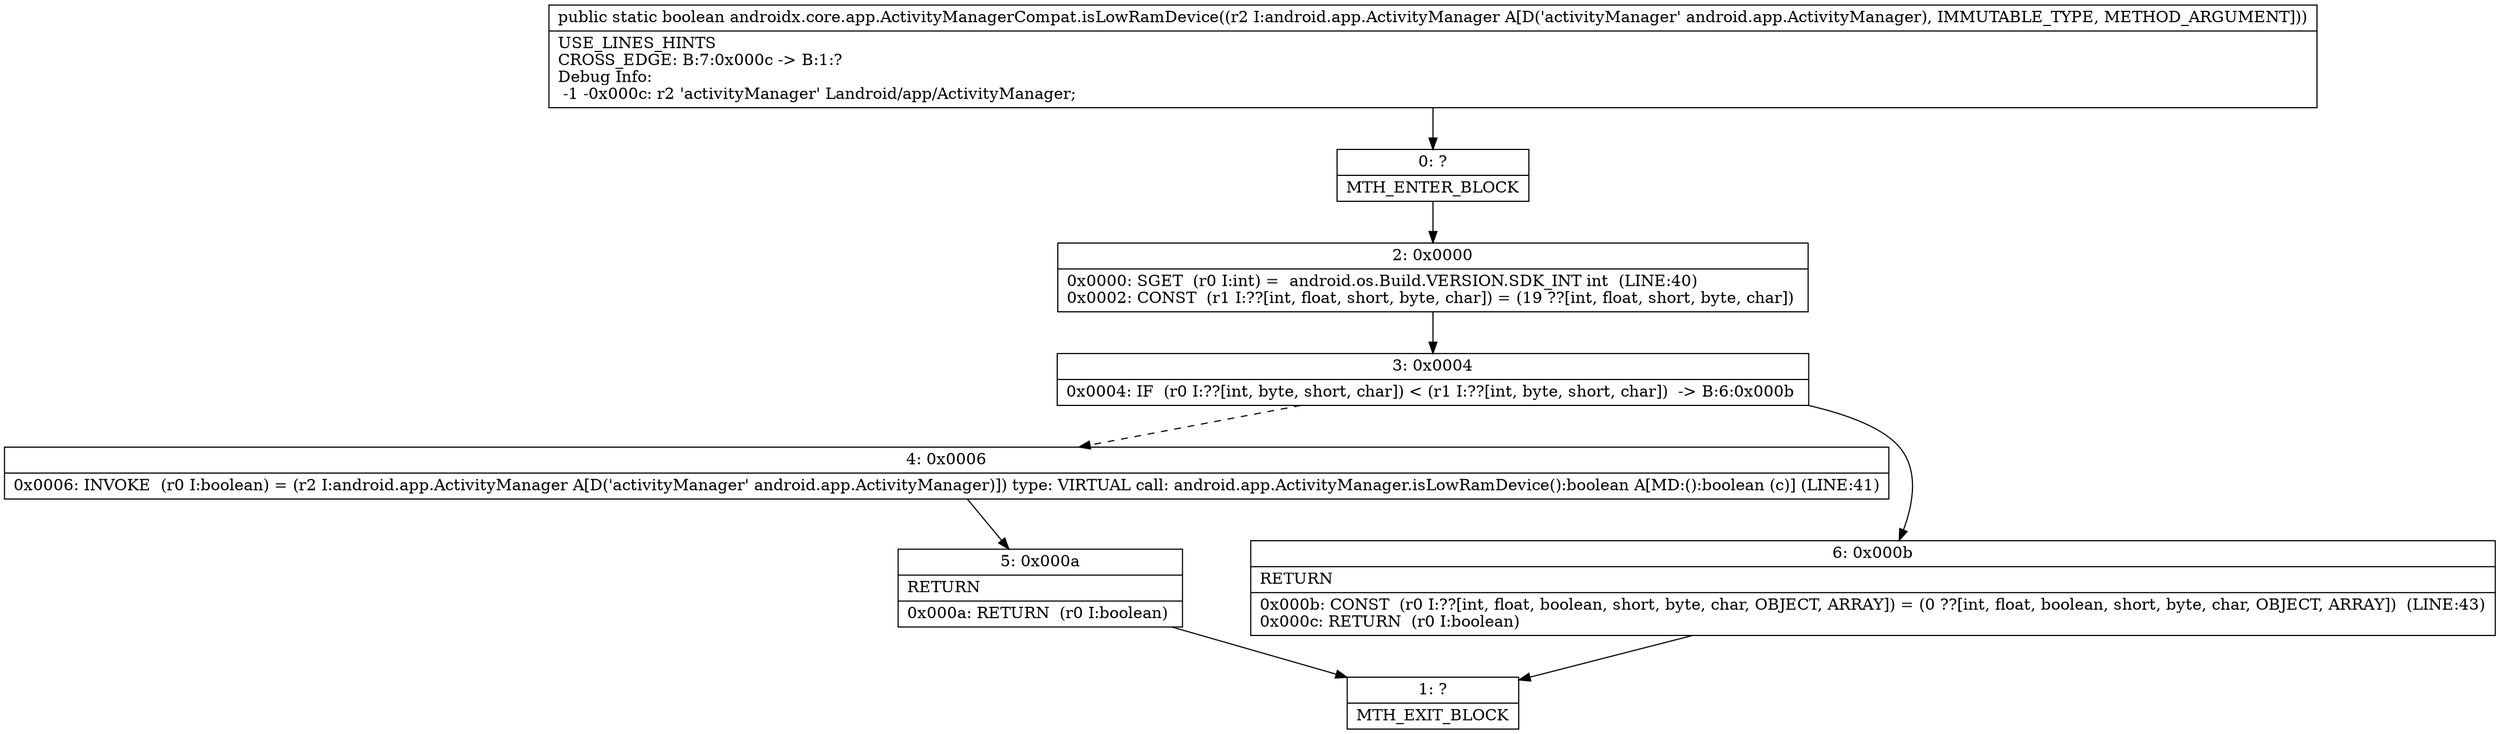 digraph "CFG forandroidx.core.app.ActivityManagerCompat.isLowRamDevice(Landroid\/app\/ActivityManager;)Z" {
Node_0 [shape=record,label="{0\:\ ?|MTH_ENTER_BLOCK\l}"];
Node_2 [shape=record,label="{2\:\ 0x0000|0x0000: SGET  (r0 I:int) =  android.os.Build.VERSION.SDK_INT int  (LINE:40)\l0x0002: CONST  (r1 I:??[int, float, short, byte, char]) = (19 ??[int, float, short, byte, char]) \l}"];
Node_3 [shape=record,label="{3\:\ 0x0004|0x0004: IF  (r0 I:??[int, byte, short, char]) \< (r1 I:??[int, byte, short, char])  \-\> B:6:0x000b \l}"];
Node_4 [shape=record,label="{4\:\ 0x0006|0x0006: INVOKE  (r0 I:boolean) = (r2 I:android.app.ActivityManager A[D('activityManager' android.app.ActivityManager)]) type: VIRTUAL call: android.app.ActivityManager.isLowRamDevice():boolean A[MD:():boolean (c)] (LINE:41)\l}"];
Node_5 [shape=record,label="{5\:\ 0x000a|RETURN\l|0x000a: RETURN  (r0 I:boolean) \l}"];
Node_1 [shape=record,label="{1\:\ ?|MTH_EXIT_BLOCK\l}"];
Node_6 [shape=record,label="{6\:\ 0x000b|RETURN\l|0x000b: CONST  (r0 I:??[int, float, boolean, short, byte, char, OBJECT, ARRAY]) = (0 ??[int, float, boolean, short, byte, char, OBJECT, ARRAY])  (LINE:43)\l0x000c: RETURN  (r0 I:boolean) \l}"];
MethodNode[shape=record,label="{public static boolean androidx.core.app.ActivityManagerCompat.isLowRamDevice((r2 I:android.app.ActivityManager A[D('activityManager' android.app.ActivityManager), IMMUTABLE_TYPE, METHOD_ARGUMENT]))  | USE_LINES_HINTS\lCROSS_EDGE: B:7:0x000c \-\> B:1:?\lDebug Info:\l  \-1 \-0x000c: r2 'activityManager' Landroid\/app\/ActivityManager;\l}"];
MethodNode -> Node_0;Node_0 -> Node_2;
Node_2 -> Node_3;
Node_3 -> Node_4[style=dashed];
Node_3 -> Node_6;
Node_4 -> Node_5;
Node_5 -> Node_1;
Node_6 -> Node_1;
}


